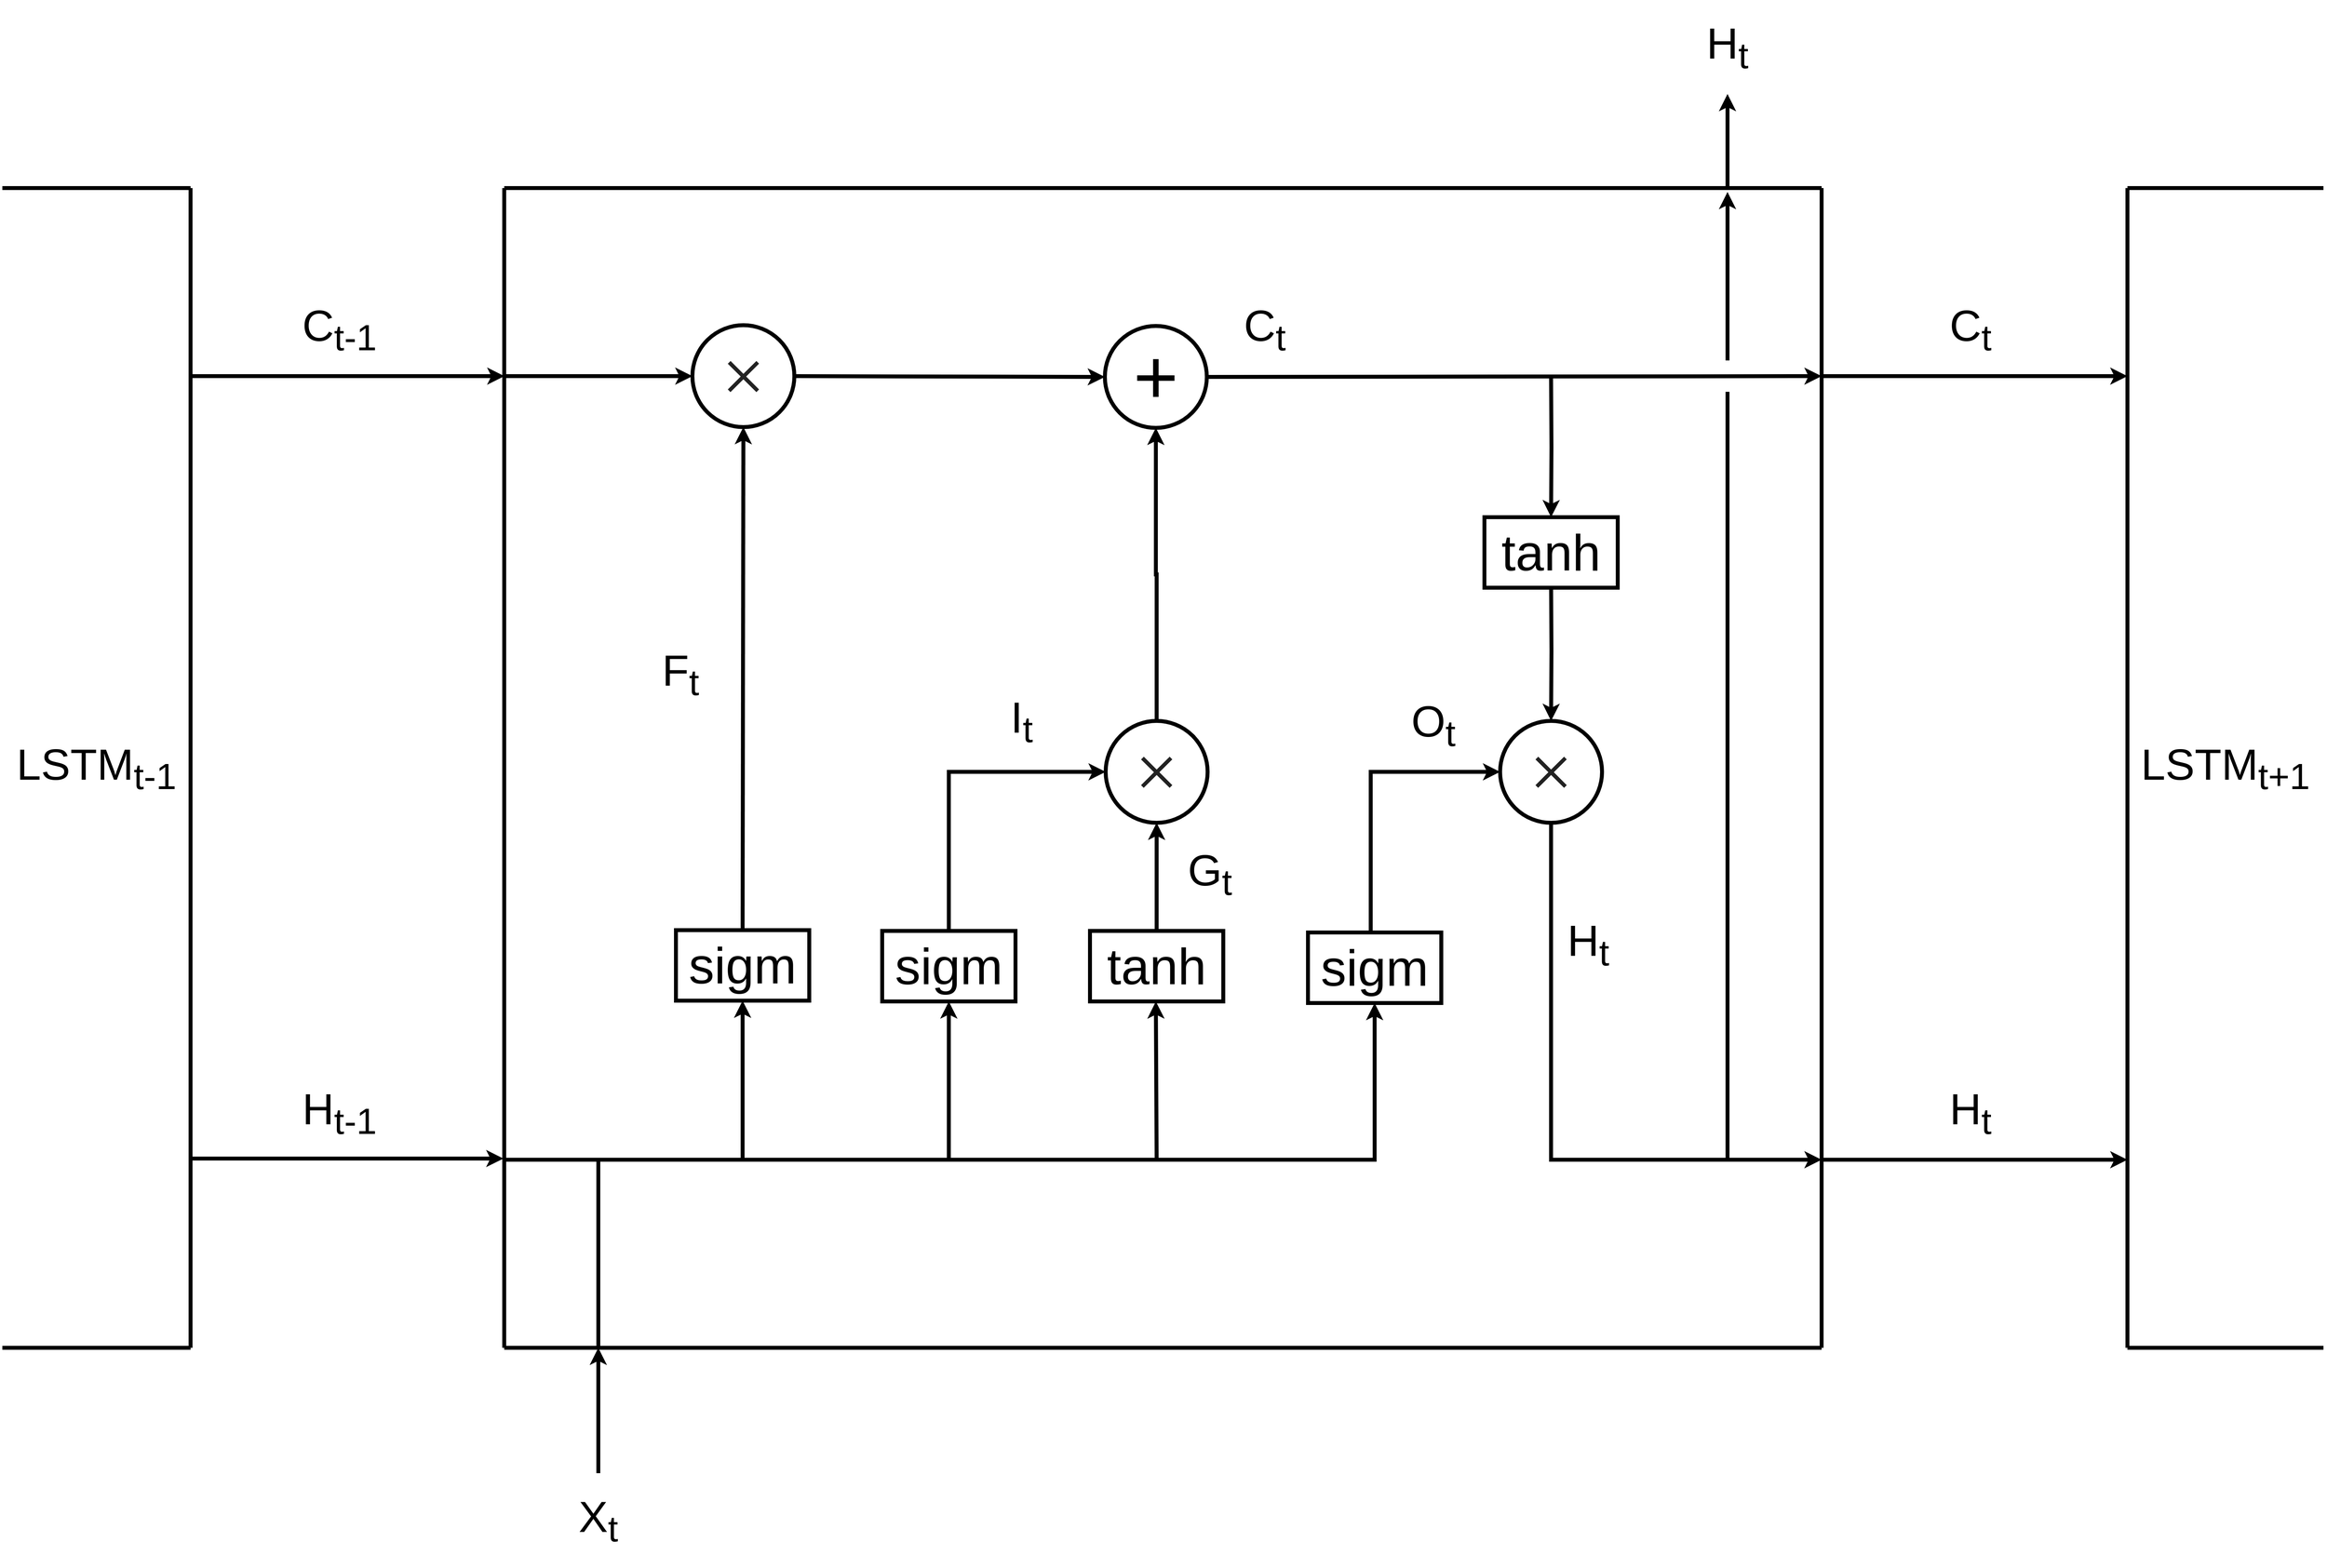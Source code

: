 <mxfile version="24.4.13" type="device">
  <diagram name="Страница — 1" id="9TiphyvTbJPAZ76motCi">
    <mxGraphModel dx="3096" dy="1771" grid="1" gridSize="5" guides="0" tooltips="1" connect="1" arrows="1" fold="1" page="1" pageScale="1" pageWidth="3300" pageHeight="2339" math="0" shadow="0">
      <root>
        <mxCell id="0" />
        <mxCell id="1" parent="0" />
        <mxCell id="m8yTQZksTK6Z0LUmSfKA-2" value="" style="endArrow=none;html=1;rounded=0;strokeWidth=5;" edge="1" parent="1">
          <mxGeometry width="50" height="50" relative="1" as="geometry">
            <mxPoint x="160" y="1880" as="sourcePoint" />
            <mxPoint x="400" y="1880" as="targetPoint" />
          </mxGeometry>
        </mxCell>
        <mxCell id="m8yTQZksTK6Z0LUmSfKA-3" value="" style="endArrow=none;html=1;rounded=0;strokeWidth=5;exitX=1;exitY=1;exitDx=0;exitDy=0;entryX=1;entryY=0;entryDx=0;entryDy=0;" edge="1" parent="1" source="m8yTQZksTK6Z0LUmSfKA-4" target="m8yTQZksTK6Z0LUmSfKA-4">
          <mxGeometry width="50" height="50" relative="1" as="geometry">
            <mxPoint x="400" y="2080" as="sourcePoint" />
            <mxPoint x="400" y="240" as="targetPoint" />
          </mxGeometry>
        </mxCell>
        <mxCell id="m8yTQZksTK6Z0LUmSfKA-4" value="&lt;font style=&quot;font-size: 56px;&quot;&gt;LSTM&lt;sub&gt;t-1&lt;/sub&gt;&lt;/font&gt;" style="text;html=1;align=center;verticalAlign=middle;whiteSpace=wrap;rounded=0;strokeWidth=5;" vertex="1" parent="1">
          <mxGeometry x="160" y="400" width="240" height="1480" as="geometry" />
        </mxCell>
        <mxCell id="m8yTQZksTK6Z0LUmSfKA-6" value="" style="endArrow=none;html=1;rounded=0;exitX=1;exitY=0;exitDx=0;exitDy=0;entryX=0;entryY=0;entryDx=0;entryDy=0;strokeWidth=5;" edge="1" parent="1" source="m8yTQZksTK6Z0LUmSfKA-4" target="m8yTQZksTK6Z0LUmSfKA-4">
          <mxGeometry width="50" height="50" relative="1" as="geometry">
            <mxPoint x="660" y="330" as="sourcePoint" />
            <mxPoint x="710" y="280" as="targetPoint" />
          </mxGeometry>
        </mxCell>
        <mxCell id="m8yTQZksTK6Z0LUmSfKA-8" value="" style="endArrow=none;html=1;rounded=0;strokeWidth=5;exitX=0;exitY=1;exitDx=0;exitDy=0;entryX=1;entryY=1;entryDx=0;entryDy=0;" edge="1" parent="1" source="m8yTQZksTK6Z0LUmSfKA-11" target="m8yTQZksTK6Z0LUmSfKA-11">
          <mxGeometry width="50" height="50" relative="1" as="geometry">
            <mxPoint x="2870" y="1996.67" as="sourcePoint" />
            <mxPoint x="3110" y="1996.67" as="targetPoint" />
          </mxGeometry>
        </mxCell>
        <mxCell id="m8yTQZksTK6Z0LUmSfKA-9" value="" style="endArrow=none;html=1;rounded=0;strokeWidth=5;exitX=0;exitY=1;exitDx=0;exitDy=0;entryX=0;entryY=0;entryDx=0;entryDy=0;" edge="1" parent="1" source="m8yTQZksTK6Z0LUmSfKA-11" target="m8yTQZksTK6Z0LUmSfKA-11">
          <mxGeometry width="50" height="50" relative="1" as="geometry">
            <mxPoint x="3140" y="2080" as="sourcePoint" />
            <mxPoint x="3140" y="240" as="targetPoint" />
          </mxGeometry>
        </mxCell>
        <mxCell id="m8yTQZksTK6Z0LUmSfKA-11" value="&lt;font style=&quot;font-size: 56px;&quot;&gt;LSTM&lt;sub&gt;t+1&lt;/sub&gt;&lt;/font&gt;" style="text;html=1;align=center;verticalAlign=middle;whiteSpace=wrap;rounded=0;strokeWidth=5;" vertex="1" parent="1">
          <mxGeometry x="2870" y="400" width="250" height="1480" as="geometry" />
        </mxCell>
        <mxCell id="m8yTQZksTK6Z0LUmSfKA-12" value="" style="endArrow=none;html=1;rounded=0;exitX=1;exitY=0;exitDx=0;exitDy=0;entryX=0;entryY=0;entryDx=0;entryDy=0;strokeWidth=5;" edge="1" parent="1" source="m8yTQZksTK6Z0LUmSfKA-11" target="m8yTQZksTK6Z0LUmSfKA-11">
          <mxGeometry width="50" height="50" relative="1" as="geometry">
            <mxPoint x="3370" y="330" as="sourcePoint" />
            <mxPoint x="3420" y="280" as="targetPoint" />
          </mxGeometry>
        </mxCell>
        <mxCell id="m8yTQZksTK6Z0LUmSfKA-14" value="" style="endArrow=none;html=1;rounded=0;strokeWidth=5;" edge="1" parent="1">
          <mxGeometry width="50" height="50" relative="1" as="geometry">
            <mxPoint x="800" y="1880" as="sourcePoint" />
            <mxPoint x="800" y="400" as="targetPoint" />
          </mxGeometry>
        </mxCell>
        <mxCell id="m8yTQZksTK6Z0LUmSfKA-15" value="" style="endArrow=none;html=1;rounded=0;strokeWidth=5;" edge="1" parent="1">
          <mxGeometry width="50" height="50" relative="1" as="geometry">
            <mxPoint x="2480" y="1880" as="sourcePoint" />
            <mxPoint x="2480" y="400" as="targetPoint" />
          </mxGeometry>
        </mxCell>
        <mxCell id="m8yTQZksTK6Z0LUmSfKA-16" value="" style="endArrow=none;html=1;rounded=0;strokeWidth=5;" edge="1" parent="1">
          <mxGeometry width="50" height="50" relative="1" as="geometry">
            <mxPoint x="800" y="400" as="sourcePoint" />
            <mxPoint x="2480" y="400" as="targetPoint" />
          </mxGeometry>
        </mxCell>
        <mxCell id="m8yTQZksTK6Z0LUmSfKA-17" value="" style="endArrow=none;html=1;rounded=0;strokeWidth=5;" edge="1" parent="1">
          <mxGeometry width="50" height="50" relative="1" as="geometry">
            <mxPoint x="800" y="1880" as="sourcePoint" />
            <mxPoint x="2480" y="1880" as="targetPoint" />
          </mxGeometry>
        </mxCell>
        <mxCell id="m8yTQZksTK6Z0LUmSfKA-19" value="" style="endArrow=classic;html=1;rounded=0;strokeWidth=5;" edge="1" parent="1">
          <mxGeometry width="50" height="50" relative="1" as="geometry">
            <mxPoint x="400" y="1638.46" as="sourcePoint" />
            <mxPoint x="799" y="1638.46" as="targetPoint" />
          </mxGeometry>
        </mxCell>
        <mxCell id="m8yTQZksTK6Z0LUmSfKA-20" value="" style="endArrow=classic;html=1;rounded=0;exitX=0.999;exitY=0.1;exitDx=0;exitDy=0;exitPerimeter=0;strokeWidth=5;" edge="1" parent="1">
          <mxGeometry width="50" height="50" relative="1" as="geometry">
            <mxPoint x="400.0" y="640" as="sourcePoint" />
            <mxPoint x="800.24" y="640" as="targetPoint" />
          </mxGeometry>
        </mxCell>
        <mxCell id="m8yTQZksTK6Z0LUmSfKA-21" value="" style="endArrow=classic;html=1;rounded=0;strokeWidth=5;" edge="1" parent="1">
          <mxGeometry width="50" height="50" relative="1" as="geometry">
            <mxPoint x="2480" y="1640" as="sourcePoint" />
            <mxPoint x="2870" y="1640" as="targetPoint" />
          </mxGeometry>
        </mxCell>
        <mxCell id="m8yTQZksTK6Z0LUmSfKA-22" value="" style="endArrow=classic;html=1;rounded=0;strokeWidth=5;" edge="1" parent="1">
          <mxGeometry width="50" height="50" relative="1" as="geometry">
            <mxPoint x="2480" y="640" as="sourcePoint" />
            <mxPoint x="2870" y="640" as="targetPoint" />
          </mxGeometry>
        </mxCell>
        <mxCell id="m8yTQZksTK6Z0LUmSfKA-23" value="&lt;font style=&quot;font-size: 56px;&quot;&gt;H&lt;sub&gt;t-1&lt;/sub&gt;&lt;/font&gt;" style="text;html=1;align=center;verticalAlign=middle;whiteSpace=wrap;rounded=0;strokeWidth=5;" vertex="1" parent="1">
          <mxGeometry x="470" y="1520" width="240" height="120" as="geometry" />
        </mxCell>
        <mxCell id="m8yTQZksTK6Z0LUmSfKA-25" value="&lt;font style=&quot;font-size: 56px;&quot;&gt;C&lt;sub&gt;t-1&lt;/sub&gt;&lt;/font&gt;" style="text;html=1;align=center;verticalAlign=middle;whiteSpace=wrap;rounded=0;strokeWidth=5;" vertex="1" parent="1">
          <mxGeometry x="470" y="520" width="240" height="120" as="geometry" />
        </mxCell>
        <mxCell id="m8yTQZksTK6Z0LUmSfKA-26" value="&lt;font style=&quot;font-size: 56px;&quot;&gt;C&lt;sub&gt;t&lt;/sub&gt;&lt;/font&gt;" style="text;html=1;align=center;verticalAlign=middle;whiteSpace=wrap;rounded=0;strokeWidth=5;" vertex="1" parent="1">
          <mxGeometry x="2550" y="520" width="240" height="120" as="geometry" />
        </mxCell>
        <mxCell id="m8yTQZksTK6Z0LUmSfKA-27" value="&lt;font style=&quot;font-size: 56px;&quot;&gt;H&lt;sub&gt;t&lt;/sub&gt;&lt;/font&gt;" style="text;html=1;align=center;verticalAlign=middle;whiteSpace=wrap;rounded=0;strokeWidth=5;" vertex="1" parent="1">
          <mxGeometry x="2550" y="1520" width="240" height="120" as="geometry" />
        </mxCell>
        <mxCell id="m8yTQZksTK6Z0LUmSfKA-29" value="&lt;font style=&quot;font-size: 56px;&quot;&gt;G&lt;sub&gt;t&lt;/sub&gt;&lt;/font&gt;" style="text;html=1;align=center;verticalAlign=middle;whiteSpace=wrap;rounded=0;strokeWidth=5;" vertex="1" parent="1">
          <mxGeometry x="1645" y="1215" width="110" height="120" as="geometry" />
        </mxCell>
        <mxCell id="m8yTQZksTK6Z0LUmSfKA-30" value="&lt;font style=&quot;font-size: 56px;&quot;&gt;X&lt;sub&gt;t&lt;/sub&gt;&lt;/font&gt;" style="text;html=1;align=center;verticalAlign=middle;whiteSpace=wrap;rounded=0;strokeWidth=5;" vertex="1" parent="1">
          <mxGeometry x="800" y="2040" width="240" height="120" as="geometry" />
        </mxCell>
        <mxCell id="m8yTQZksTK6Z0LUmSfKA-31" value="" style="endArrow=classic;html=1;rounded=0;exitX=0.5;exitY=0;exitDx=0;exitDy=0;strokeWidth=5;" edge="1" parent="1" source="m8yTQZksTK6Z0LUmSfKA-30">
          <mxGeometry width="50" height="50" relative="1" as="geometry">
            <mxPoint x="870" y="1990" as="sourcePoint" />
            <mxPoint x="920" y="1880" as="targetPoint" />
          </mxGeometry>
        </mxCell>
        <mxCell id="m8yTQZksTK6Z0LUmSfKA-32" value="&lt;font style=&quot;font-size: 56px;&quot;&gt;H&lt;sub&gt;t&lt;/sub&gt;&lt;/font&gt;" style="text;html=1;align=center;verticalAlign=middle;whiteSpace=wrap;rounded=0;strokeWidth=5;" vertex="1" parent="1">
          <mxGeometry x="2240" y="160" width="240" height="120" as="geometry" />
        </mxCell>
        <mxCell id="m8yTQZksTK6Z0LUmSfKA-33" value="" style="endArrow=classic;html=1;rounded=0;strokeWidth=5;entryX=0.5;entryY=1;entryDx=0;entryDy=0;" edge="1" parent="1" target="m8yTQZksTK6Z0LUmSfKA-32">
          <mxGeometry width="50" height="50" relative="1" as="geometry">
            <mxPoint x="2360" y="400" as="sourcePoint" />
            <mxPoint x="2310" y="450" as="targetPoint" />
          </mxGeometry>
        </mxCell>
        <mxCell id="m8yTQZksTK6Z0LUmSfKA-36" value="&lt;font style=&quot;font-size: 98px;&quot;&gt;+&lt;/font&gt;" style="ellipse;whiteSpace=wrap;html=1;aspect=fixed;strokeWidth=5;" vertex="1" parent="1">
          <mxGeometry x="1566" y="576" width="130" height="130" as="geometry" />
        </mxCell>
        <mxCell id="m8yTQZksTK6Z0LUmSfKA-38" value="&lt;span style=&quot;color: rgb(34, 34, 34); font-family: &amp;quot;times new roman&amp;quot;; background-color: rgb(255, 255, 255);&quot;&gt;&lt;font style=&quot;font-size: 98px;&quot;&gt;×&lt;/font&gt;&lt;/span&gt;" style="ellipse;whiteSpace=wrap;html=1;aspect=fixed;strokeWidth=5;" vertex="1" parent="1">
          <mxGeometry x="1040" y="575" width="130" height="130" as="geometry" />
        </mxCell>
        <mxCell id="m8yTQZksTK6Z0LUmSfKA-39" value="&lt;font style=&quot;font-size: 65px;&quot;&gt;sigm&lt;/font&gt;" style="rounded=0;whiteSpace=wrap;html=1;strokeWidth=5;" vertex="1" parent="1">
          <mxGeometry x="1019" y="1347" width="170" height="90" as="geometry" />
        </mxCell>
        <mxCell id="m8yTQZksTK6Z0LUmSfKA-40" value="" style="endArrow=classic;html=1;rounded=0;entryX=0.5;entryY=1;entryDx=0;entryDy=0;strokeWidth=5;" edge="1" parent="1" target="m8yTQZksTK6Z0LUmSfKA-39">
          <mxGeometry width="50" height="50" relative="1" as="geometry">
            <mxPoint x="800" y="1640" as="sourcePoint" />
            <mxPoint x="1540" y="1200" as="targetPoint" />
            <Array as="points">
              <mxPoint x="1104" y="1640" />
            </Array>
          </mxGeometry>
        </mxCell>
        <mxCell id="m8yTQZksTK6Z0LUmSfKA-41" value="" style="endArrow=none;html=1;rounded=0;strokeWidth=5;" edge="1" parent="1">
          <mxGeometry width="50" height="50" relative="1" as="geometry">
            <mxPoint x="920" y="1880" as="sourcePoint" />
            <mxPoint x="920" y="1640" as="targetPoint" />
          </mxGeometry>
        </mxCell>
        <mxCell id="m8yTQZksTK6Z0LUmSfKA-42" value="" style="endArrow=classic;html=1;rounded=0;entryX=0.5;entryY=1;entryDx=0;entryDy=0;strokeWidth=5;exitX=0.5;exitY=0;exitDx=0;exitDy=0;" edge="1" parent="1" source="m8yTQZksTK6Z0LUmSfKA-39" target="m8yTQZksTK6Z0LUmSfKA-38">
          <mxGeometry width="50" height="50" relative="1" as="geometry">
            <mxPoint x="810" y="1650" as="sourcePoint" />
            <mxPoint x="1105" y="1430" as="targetPoint" />
            <Array as="points" />
          </mxGeometry>
        </mxCell>
        <mxCell id="m8yTQZksTK6Z0LUmSfKA-43" value="&lt;font style=&quot;font-size: 56px;&quot;&gt;F&lt;sub&gt;t&lt;/sub&gt;&lt;/font&gt;" style="text;html=1;align=center;verticalAlign=middle;whiteSpace=wrap;rounded=0;strokeWidth=5;" vertex="1" parent="1">
          <mxGeometry x="970" y="960" width="110" height="120" as="geometry" />
        </mxCell>
        <mxCell id="m8yTQZksTK6Z0LUmSfKA-45" value="" style="endArrow=classic;html=1;rounded=0;entryX=0;entryY=0.5;entryDx=0;entryDy=0;strokeWidth=5;" edge="1" parent="1" target="m8yTQZksTK6Z0LUmSfKA-38">
          <mxGeometry width="50" height="50" relative="1" as="geometry">
            <mxPoint x="800" y="640" as="sourcePoint" />
            <mxPoint x="1360" y="850" as="targetPoint" />
          </mxGeometry>
        </mxCell>
        <mxCell id="m8yTQZksTK6Z0LUmSfKA-46" value="" style="endArrow=classic;html=1;rounded=0;entryX=0;entryY=0.5;entryDx=0;entryDy=0;strokeWidth=5;exitX=1;exitY=0.5;exitDx=0;exitDy=0;" edge="1" parent="1" source="m8yTQZksTK6Z0LUmSfKA-38" target="m8yTQZksTK6Z0LUmSfKA-36">
          <mxGeometry width="50" height="50" relative="1" as="geometry">
            <mxPoint x="810" y="650" as="sourcePoint" />
            <mxPoint x="1050" y="650" as="targetPoint" />
          </mxGeometry>
        </mxCell>
        <mxCell id="m8yTQZksTK6Z0LUmSfKA-49" style="edgeStyle=orthogonalEdgeStyle;rounded=0;orthogonalLoop=1;jettySize=auto;html=1;entryX=0.5;entryY=1;entryDx=0;entryDy=0;strokeWidth=5;" edge="1" parent="1" source="m8yTQZksTK6Z0LUmSfKA-48" target="m8yTQZksTK6Z0LUmSfKA-36">
          <mxGeometry relative="1" as="geometry" />
        </mxCell>
        <mxCell id="m8yTQZksTK6Z0LUmSfKA-48" value="&lt;span style=&quot;color: rgb(34, 34, 34); font-family: &amp;quot;times new roman&amp;quot;; background-color: rgb(255, 255, 255);&quot;&gt;&lt;font style=&quot;font-size: 98px;&quot;&gt;×&lt;/font&gt;&lt;/span&gt;" style="ellipse;whiteSpace=wrap;html=1;aspect=fixed;strokeWidth=5;" vertex="1" parent="1">
          <mxGeometry x="1567" y="1080" width="130" height="130" as="geometry" />
        </mxCell>
        <mxCell id="m8yTQZksTK6Z0LUmSfKA-50" value="&lt;font style=&quot;font-size: 65px;&quot;&gt;sigm&lt;/font&gt;" style="rounded=0;whiteSpace=wrap;html=1;strokeWidth=5;" vertex="1" parent="1">
          <mxGeometry x="1282" y="1348" width="170" height="90" as="geometry" />
        </mxCell>
        <mxCell id="m8yTQZksTK6Z0LUmSfKA-52" style="edgeStyle=orthogonalEdgeStyle;rounded=0;orthogonalLoop=1;jettySize=auto;html=1;entryX=0.5;entryY=1;entryDx=0;entryDy=0;strokeWidth=5;" edge="1" parent="1" source="m8yTQZksTK6Z0LUmSfKA-51" target="m8yTQZksTK6Z0LUmSfKA-48">
          <mxGeometry relative="1" as="geometry" />
        </mxCell>
        <mxCell id="m8yTQZksTK6Z0LUmSfKA-51" value="&lt;font style=&quot;font-size: 65px;&quot;&gt;tanh&lt;/font&gt;" style="rounded=0;whiteSpace=wrap;html=1;strokeWidth=5;" vertex="1" parent="1">
          <mxGeometry x="1547" y="1348" width="170" height="90" as="geometry" />
        </mxCell>
        <mxCell id="m8yTQZksTK6Z0LUmSfKA-53" value="" style="endArrow=classic;html=1;rounded=0;entryX=0.5;entryY=1;entryDx=0;entryDy=0;strokeWidth=5;" edge="1" parent="1" target="m8yTQZksTK6Z0LUmSfKA-50">
          <mxGeometry width="50" height="50" relative="1" as="geometry">
            <mxPoint x="1100" y="1640" as="sourcePoint" />
            <mxPoint x="1780" y="1290" as="targetPoint" />
            <Array as="points">
              <mxPoint x="1367" y="1640" />
            </Array>
          </mxGeometry>
        </mxCell>
        <mxCell id="m8yTQZksTK6Z0LUmSfKA-54" value="" style="endArrow=classic;html=1;rounded=0;exitX=0.5;exitY=0;exitDx=0;exitDy=0;entryX=0;entryY=0.5;entryDx=0;entryDy=0;strokeWidth=5;" edge="1" parent="1" source="m8yTQZksTK6Z0LUmSfKA-50" target="m8yTQZksTK6Z0LUmSfKA-48">
          <mxGeometry width="50" height="50" relative="1" as="geometry">
            <mxPoint x="1460" y="1300" as="sourcePoint" />
            <mxPoint x="1510" y="1250" as="targetPoint" />
            <Array as="points">
              <mxPoint x="1367" y="1145" />
            </Array>
          </mxGeometry>
        </mxCell>
        <mxCell id="m8yTQZksTK6Z0LUmSfKA-55" value="&lt;font style=&quot;font-size: 56px;&quot;&gt;I&lt;sub&gt;t&lt;/sub&gt;&lt;/font&gt;" style="text;html=1;align=center;verticalAlign=middle;whiteSpace=wrap;rounded=0;strokeWidth=5;" vertex="1" parent="1">
          <mxGeometry x="1340" y="1020" width="240" height="120" as="geometry" />
        </mxCell>
        <mxCell id="m8yTQZksTK6Z0LUmSfKA-56" value="" style="endArrow=classic;html=1;rounded=0;entryX=0.5;entryY=1;entryDx=0;entryDy=0;strokeWidth=5;" edge="1" parent="1">
          <mxGeometry width="50" height="50" relative="1" as="geometry">
            <mxPoint x="1359" y="1640" as="sourcePoint" />
            <mxPoint x="1631" y="1438" as="targetPoint" />
            <Array as="points">
              <mxPoint x="1632" y="1640" />
            </Array>
          </mxGeometry>
        </mxCell>
        <mxCell id="m8yTQZksTK6Z0LUmSfKA-58" value="&lt;font style=&quot;font-size: 56px;&quot;&gt;C&lt;sub&gt;t&lt;/sub&gt;&lt;/font&gt;" style="text;html=1;align=center;verticalAlign=middle;whiteSpace=wrap;rounded=0;strokeWidth=5;" vertex="1" parent="1">
          <mxGeometry x="1700" y="520" width="140" height="120" as="geometry" />
        </mxCell>
        <mxCell id="m8yTQZksTK6Z0LUmSfKA-69" style="edgeStyle=orthogonalEdgeStyle;rounded=0;orthogonalLoop=1;jettySize=auto;html=1;entryX=0;entryY=0.5;entryDx=0;entryDy=0;strokeWidth=5;" edge="1" parent="1" source="m8yTQZksTK6Z0LUmSfKA-60" target="m8yTQZksTK6Z0LUmSfKA-62">
          <mxGeometry relative="1" as="geometry">
            <Array as="points">
              <mxPoint x="1905" y="1145" />
            </Array>
          </mxGeometry>
        </mxCell>
        <mxCell id="m8yTQZksTK6Z0LUmSfKA-60" value="&lt;font style=&quot;font-size: 65px;&quot;&gt;sigm&lt;/font&gt;" style="rounded=0;whiteSpace=wrap;html=1;strokeWidth=5;" vertex="1" parent="1">
          <mxGeometry x="1825" y="1350" width="170" height="90" as="geometry" />
        </mxCell>
        <mxCell id="m8yTQZksTK6Z0LUmSfKA-61" value="" style="endArrow=classic;html=1;rounded=0;entryX=0.5;entryY=1;entryDx=0;entryDy=0;strokeWidth=5;" edge="1" parent="1" target="m8yTQZksTK6Z0LUmSfKA-60">
          <mxGeometry width="50" height="50" relative="1" as="geometry">
            <mxPoint x="1630" y="1640" as="sourcePoint" />
            <mxPoint x="1910" y="1405" as="targetPoint" />
            <Array as="points">
              <mxPoint x="1910" y="1640" />
            </Array>
          </mxGeometry>
        </mxCell>
        <mxCell id="m8yTQZksTK6Z0LUmSfKA-62" value="&lt;span style=&quot;color: rgb(34, 34, 34); font-family: &amp;quot;times new roman&amp;quot;; background-color: rgb(255, 255, 255);&quot;&gt;&lt;font style=&quot;font-size: 98px;&quot;&gt;×&lt;/font&gt;&lt;/span&gt;" style="ellipse;whiteSpace=wrap;html=1;aspect=fixed;strokeWidth=5;" vertex="1" parent="1">
          <mxGeometry x="2070" y="1080" width="130" height="130" as="geometry" />
        </mxCell>
        <mxCell id="m8yTQZksTK6Z0LUmSfKA-66" style="edgeStyle=orthogonalEdgeStyle;rounded=0;orthogonalLoop=1;jettySize=auto;html=1;entryX=0.5;entryY=0;entryDx=0;entryDy=0;strokeWidth=5;" edge="1" parent="1" target="m8yTQZksTK6Z0LUmSfKA-62">
          <mxGeometry relative="1" as="geometry">
            <mxPoint x="2135" y="900" as="sourcePoint" />
          </mxGeometry>
        </mxCell>
        <mxCell id="m8yTQZksTK6Z0LUmSfKA-65" value="" style="endArrow=classic;html=1;rounded=0;strokeWidth=5;exitX=1;exitY=0.5;exitDx=0;exitDy=0;" edge="1" parent="1" source="m8yTQZksTK6Z0LUmSfKA-36">
          <mxGeometry width="50" height="50" relative="1" as="geometry">
            <mxPoint x="2200" y="640" as="sourcePoint" />
            <mxPoint x="2480" y="640" as="targetPoint" />
          </mxGeometry>
        </mxCell>
        <mxCell id="m8yTQZksTK6Z0LUmSfKA-71" value="&lt;font style=&quot;&quot;&gt;&lt;sub style=&quot;&quot;&gt;&lt;span style=&quot;font-size: 56px;&quot;&gt;O&lt;sub&gt;t&lt;/sub&gt;&lt;/span&gt;&lt;/sub&gt;&lt;/font&gt;" style="text;html=1;align=center;verticalAlign=middle;whiteSpace=wrap;rounded=0;strokeWidth=5;" vertex="1" parent="1">
          <mxGeometry x="1930" y="1025" width="110" height="120" as="geometry" />
        </mxCell>
        <mxCell id="m8yTQZksTK6Z0LUmSfKA-72" value="&lt;font style=&quot;font-size: 65px;&quot;&gt;tanh&lt;/font&gt;" style="rounded=0;whiteSpace=wrap;html=1;strokeWidth=5;" vertex="1" parent="1">
          <mxGeometry x="2050" y="820" width="170" height="90" as="geometry" />
        </mxCell>
        <mxCell id="m8yTQZksTK6Z0LUmSfKA-73" style="edgeStyle=orthogonalEdgeStyle;rounded=0;orthogonalLoop=1;jettySize=auto;html=1;entryX=0.5;entryY=0;entryDx=0;entryDy=0;strokeWidth=5;" edge="1" parent="1" target="m8yTQZksTK6Z0LUmSfKA-72">
          <mxGeometry relative="1" as="geometry">
            <mxPoint x="2135" y="640" as="sourcePoint" />
            <mxPoint x="2240" y="805" as="targetPoint" />
          </mxGeometry>
        </mxCell>
        <mxCell id="m8yTQZksTK6Z0LUmSfKA-74" value="" style="endArrow=classic;html=1;rounded=0;exitX=0.5;exitY=1;exitDx=0;exitDy=0;strokeWidth=5;" edge="1" parent="1" source="m8yTQZksTK6Z0LUmSfKA-62">
          <mxGeometry width="50" height="50" relative="1" as="geometry">
            <mxPoint x="2115" y="1320" as="sourcePoint" />
            <mxPoint x="2480" y="1640" as="targetPoint" />
            <Array as="points">
              <mxPoint x="2135" y="1640" />
            </Array>
          </mxGeometry>
        </mxCell>
        <mxCell id="m8yTQZksTK6Z0LUmSfKA-75" value="&lt;font style=&quot;font-size: 56px;&quot;&gt;H&lt;sub&gt;t&lt;/sub&gt;&lt;/font&gt;" style="text;html=1;align=center;verticalAlign=middle;whiteSpace=wrap;rounded=0;strokeWidth=5;" vertex="1" parent="1">
          <mxGeometry x="2135" y="1305" width="95" height="120" as="geometry" />
        </mxCell>
        <mxCell id="m8yTQZksTK6Z0LUmSfKA-76" value="" style="endArrow=classic;html=1;rounded=0;strokeWidth=5;entryX=0.5;entryY=1;entryDx=0;entryDy=0;" edge="1" parent="1">
          <mxGeometry width="50" height="50" relative="1" as="geometry">
            <mxPoint x="2360" y="620" as="sourcePoint" />
            <mxPoint x="2360" y="405" as="targetPoint" />
          </mxGeometry>
        </mxCell>
        <mxCell id="m8yTQZksTK6Z0LUmSfKA-77" value="" style="endArrow=none;html=1;rounded=0;strokeColor=default;strokeWidth=5;" edge="1" parent="1">
          <mxGeometry width="50" height="50" relative="1" as="geometry">
            <mxPoint x="2360" y="1640" as="sourcePoint" />
            <mxPoint x="2360" y="660" as="targetPoint" />
          </mxGeometry>
        </mxCell>
      </root>
    </mxGraphModel>
  </diagram>
</mxfile>

